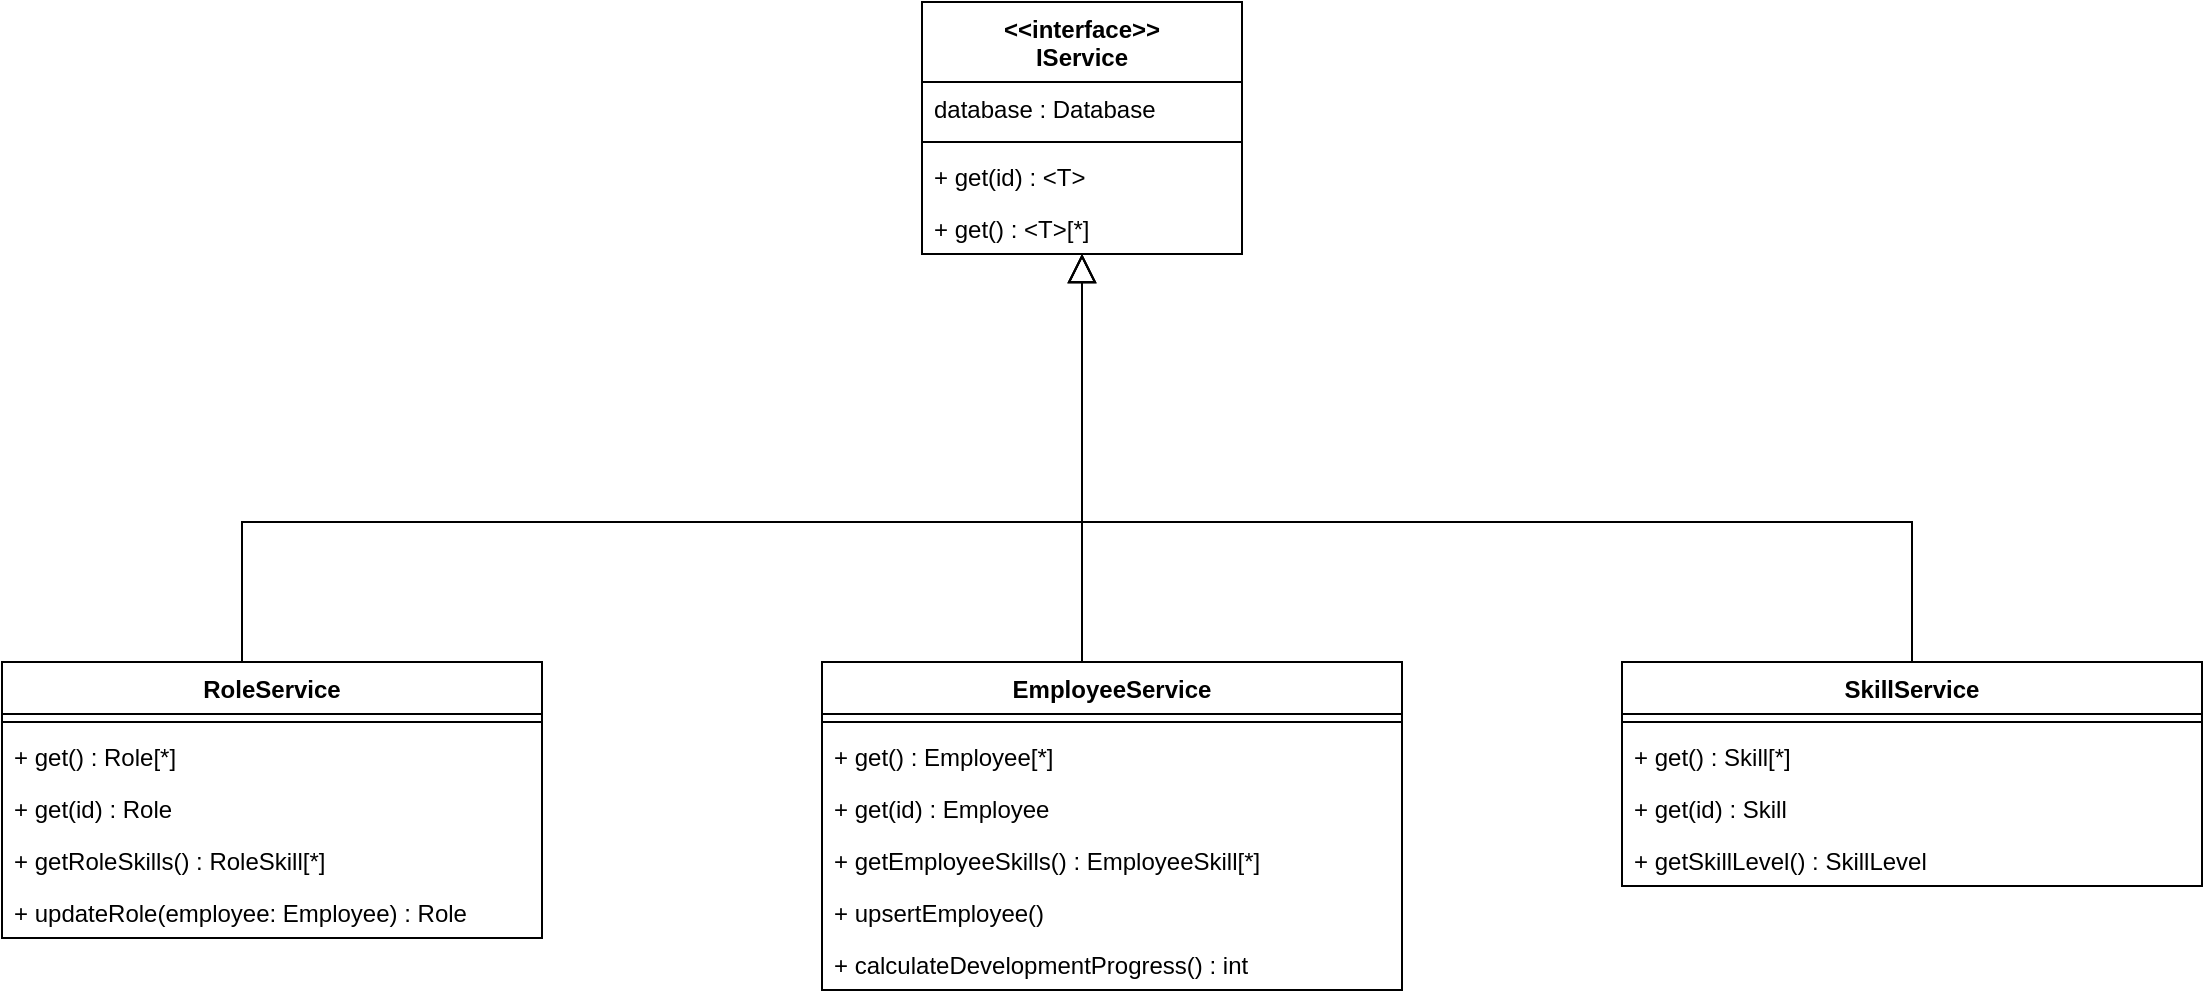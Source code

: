 <mxfile version="13.9.7" type="github">
  <diagram id="Ztgsr2mtBIRvW5Vl2Fyj" name="Page-1">
    <mxGraphModel dx="1201" dy="3052" grid="1" gridSize="10" guides="1" tooltips="1" connect="1" arrows="1" fold="1" page="1" pageScale="1" pageWidth="1654" pageHeight="2336" math="0" shadow="0">
      <root>
        <mxCell id="0" />
        <mxCell id="1" parent="0" />
        <mxCell id="s304uV8dfxxNt7fJ2ZTq-32" style="edgeStyle=orthogonalEdgeStyle;rounded=0;orthogonalLoop=1;jettySize=auto;html=1;endArrow=block;endFill=0;endSize=12;" edge="1" parent="1" source="s304uV8dfxxNt7fJ2ZTq-1" target="s304uV8dfxxNt7fJ2ZTq-35">
          <mxGeometry relative="1" as="geometry">
            <mxPoint x="580" y="-1916" as="targetPoint" />
            <Array as="points">
              <mxPoint x="1005" y="-1780" />
              <mxPoint x="590" y="-1780" />
            </Array>
          </mxGeometry>
        </mxCell>
        <mxCell id="s304uV8dfxxNt7fJ2ZTq-1" value="SkillService" style="swimlane;fontStyle=1;align=center;verticalAlign=top;childLayout=stackLayout;horizontal=1;startSize=26;horizontalStack=0;resizeParent=1;resizeParentMax=0;resizeLast=0;collapsible=1;marginBottom=0;" vertex="1" parent="1">
          <mxGeometry x="860" y="-1710" width="290" height="112" as="geometry" />
        </mxCell>
        <mxCell id="s304uV8dfxxNt7fJ2ZTq-3" value="" style="line;strokeWidth=1;fillColor=none;align=left;verticalAlign=middle;spacingTop=-1;spacingLeft=3;spacingRight=3;rotatable=0;labelPosition=right;points=[];portConstraint=eastwest;" vertex="1" parent="s304uV8dfxxNt7fJ2ZTq-1">
          <mxGeometry y="26" width="290" height="8" as="geometry" />
        </mxCell>
        <mxCell id="s304uV8dfxxNt7fJ2ZTq-5" value="+ get() : Skill[*]" style="text;strokeColor=none;fillColor=none;align=left;verticalAlign=top;spacingLeft=4;spacingRight=4;overflow=hidden;rotatable=0;points=[[0,0.5],[1,0.5]];portConstraint=eastwest;" vertex="1" parent="s304uV8dfxxNt7fJ2ZTq-1">
          <mxGeometry y="34" width="290" height="26" as="geometry" />
        </mxCell>
        <mxCell id="s304uV8dfxxNt7fJ2ZTq-42" value="+ get(id) : Skill" style="text;strokeColor=none;fillColor=none;align=left;verticalAlign=top;spacingLeft=4;spacingRight=4;overflow=hidden;rotatable=0;points=[[0,0.5],[1,0.5]];portConstraint=eastwest;" vertex="1" parent="s304uV8dfxxNt7fJ2ZTq-1">
          <mxGeometry y="60" width="290" height="26" as="geometry" />
        </mxCell>
        <mxCell id="s304uV8dfxxNt7fJ2ZTq-6" value="+ getSkillLevel() : SkillLevel" style="text;strokeColor=none;fillColor=none;align=left;verticalAlign=top;spacingLeft=4;spacingRight=4;overflow=hidden;rotatable=0;points=[[0,0.5],[1,0.5]];portConstraint=eastwest;" vertex="1" parent="s304uV8dfxxNt7fJ2ZTq-1">
          <mxGeometry y="86" width="290" height="26" as="geometry" />
        </mxCell>
        <mxCell id="s304uV8dfxxNt7fJ2ZTq-30" style="edgeStyle=orthogonalEdgeStyle;rounded=0;orthogonalLoop=1;jettySize=auto;html=1;endArrow=block;endFill=0;endSize=12;" edge="1" parent="1" source="s304uV8dfxxNt7fJ2ZTq-17" target="s304uV8dfxxNt7fJ2ZTq-35">
          <mxGeometry relative="1" as="geometry">
            <mxPoint x="580" y="-1916" as="targetPoint" />
            <Array as="points">
              <mxPoint x="170" y="-1780" />
              <mxPoint x="590" y="-1780" />
            </Array>
          </mxGeometry>
        </mxCell>
        <mxCell id="s304uV8dfxxNt7fJ2ZTq-17" value="RoleService" style="swimlane;fontStyle=1;align=center;verticalAlign=top;childLayout=stackLayout;horizontal=1;startSize=26;horizontalStack=0;resizeParent=1;resizeParentMax=0;resizeLast=0;collapsible=1;marginBottom=0;" vertex="1" parent="1">
          <mxGeometry x="50" y="-1710" width="270" height="138" as="geometry" />
        </mxCell>
        <mxCell id="s304uV8dfxxNt7fJ2ZTq-18" value="" style="line;strokeWidth=1;fillColor=none;align=left;verticalAlign=middle;spacingTop=-1;spacingLeft=3;spacingRight=3;rotatable=0;labelPosition=right;points=[];portConstraint=eastwest;" vertex="1" parent="s304uV8dfxxNt7fJ2ZTq-17">
          <mxGeometry y="26" width="270" height="8" as="geometry" />
        </mxCell>
        <mxCell id="s304uV8dfxxNt7fJ2ZTq-19" value="+ get() : Role[*]" style="text;strokeColor=none;fillColor=none;align=left;verticalAlign=top;spacingLeft=4;spacingRight=4;overflow=hidden;rotatable=0;points=[[0,0.5],[1,0.5]];portConstraint=eastwest;" vertex="1" parent="s304uV8dfxxNt7fJ2ZTq-17">
          <mxGeometry y="34" width="270" height="26" as="geometry" />
        </mxCell>
        <mxCell id="s304uV8dfxxNt7fJ2ZTq-41" value="+ get(id) : Role" style="text;strokeColor=none;fillColor=none;align=left;verticalAlign=top;spacingLeft=4;spacingRight=4;overflow=hidden;rotatable=0;points=[[0,0.5],[1,0.5]];portConstraint=eastwest;" vertex="1" parent="s304uV8dfxxNt7fJ2ZTq-17">
          <mxGeometry y="60" width="270" height="26" as="geometry" />
        </mxCell>
        <mxCell id="s304uV8dfxxNt7fJ2ZTq-29" value="+ getRoleSkills() : RoleSkill[*]" style="text;strokeColor=none;fillColor=none;align=left;verticalAlign=top;spacingLeft=4;spacingRight=4;overflow=hidden;rotatable=0;points=[[0,0.5],[1,0.5]];portConstraint=eastwest;" vertex="1" parent="s304uV8dfxxNt7fJ2ZTq-17">
          <mxGeometry y="86" width="270" height="26" as="geometry" />
        </mxCell>
        <mxCell id="s304uV8dfxxNt7fJ2ZTq-20" value="+ updateRole(employee: Employee) : Role" style="text;strokeColor=none;fillColor=none;align=left;verticalAlign=top;spacingLeft=4;spacingRight=4;overflow=hidden;rotatable=0;points=[[0,0.5],[1,0.5]];portConstraint=eastwest;" vertex="1" parent="s304uV8dfxxNt7fJ2ZTq-17">
          <mxGeometry y="112" width="270" height="26" as="geometry" />
        </mxCell>
        <mxCell id="s304uV8dfxxNt7fJ2ZTq-31" style="edgeStyle=orthogonalEdgeStyle;rounded=0;orthogonalLoop=1;jettySize=auto;html=1;endArrow=block;endFill=0;endSize=12;" edge="1" parent="1" source="s304uV8dfxxNt7fJ2ZTq-21" target="s304uV8dfxxNt7fJ2ZTq-35">
          <mxGeometry relative="1" as="geometry">
            <mxPoint x="580" y="-1916" as="targetPoint" />
            <Array as="points">
              <mxPoint x="590" y="-1900" />
              <mxPoint x="590" y="-1900" />
            </Array>
          </mxGeometry>
        </mxCell>
        <mxCell id="s304uV8dfxxNt7fJ2ZTq-21" value="EmployeeService" style="swimlane;fontStyle=1;align=center;verticalAlign=top;childLayout=stackLayout;horizontal=1;startSize=26;horizontalStack=0;resizeParent=1;resizeParentMax=0;resizeLast=0;collapsible=1;marginBottom=0;" vertex="1" parent="1">
          <mxGeometry x="460" y="-1710" width="290" height="164" as="geometry" />
        </mxCell>
        <mxCell id="s304uV8dfxxNt7fJ2ZTq-22" value="" style="line;strokeWidth=1;fillColor=none;align=left;verticalAlign=middle;spacingTop=-1;spacingLeft=3;spacingRight=3;rotatable=0;labelPosition=right;points=[];portConstraint=eastwest;" vertex="1" parent="s304uV8dfxxNt7fJ2ZTq-21">
          <mxGeometry y="26" width="290" height="8" as="geometry" />
        </mxCell>
        <mxCell id="s304uV8dfxxNt7fJ2ZTq-40" value="+ get() : Employee[*]" style="text;strokeColor=none;fillColor=none;align=left;verticalAlign=top;spacingLeft=4;spacingRight=4;overflow=hidden;rotatable=0;points=[[0,0.5],[1,0.5]];portConstraint=eastwest;" vertex="1" parent="s304uV8dfxxNt7fJ2ZTq-21">
          <mxGeometry y="34" width="290" height="26" as="geometry" />
        </mxCell>
        <mxCell id="s304uV8dfxxNt7fJ2ZTq-23" value="+ get(id) : Employee" style="text;strokeColor=none;fillColor=none;align=left;verticalAlign=top;spacingLeft=4;spacingRight=4;overflow=hidden;rotatable=0;points=[[0,0.5],[1,0.5]];portConstraint=eastwest;" vertex="1" parent="s304uV8dfxxNt7fJ2ZTq-21">
          <mxGeometry y="60" width="290" height="26" as="geometry" />
        </mxCell>
        <mxCell id="s304uV8dfxxNt7fJ2ZTq-24" value="+ getEmployeeSkills() : EmployeeSkill[*]" style="text;strokeColor=none;fillColor=none;align=left;verticalAlign=top;spacingLeft=4;spacingRight=4;overflow=hidden;rotatable=0;points=[[0,0.5],[1,0.5]];portConstraint=eastwest;" vertex="1" parent="s304uV8dfxxNt7fJ2ZTq-21">
          <mxGeometry y="86" width="290" height="26" as="geometry" />
        </mxCell>
        <mxCell id="s304uV8dfxxNt7fJ2ZTq-28" value="+ upsertEmployee()" style="text;strokeColor=none;fillColor=none;align=left;verticalAlign=top;spacingLeft=4;spacingRight=4;overflow=hidden;rotatable=0;points=[[0,0.5],[1,0.5]];portConstraint=eastwest;" vertex="1" parent="s304uV8dfxxNt7fJ2ZTq-21">
          <mxGeometry y="112" width="290" height="26" as="geometry" />
        </mxCell>
        <mxCell id="s304uV8dfxxNt7fJ2ZTq-26" value="+ calculateDevelopmentProgress() : int" style="text;strokeColor=none;fillColor=none;align=left;verticalAlign=top;spacingLeft=4;spacingRight=4;overflow=hidden;rotatable=0;points=[[0,0.5],[1,0.5]];portConstraint=eastwest;" vertex="1" parent="s304uV8dfxxNt7fJ2ZTq-21">
          <mxGeometry y="138" width="290" height="26" as="geometry" />
        </mxCell>
        <mxCell id="s304uV8dfxxNt7fJ2ZTq-35" value="&lt;&lt;interface&gt;&gt;&#xa;IService" style="swimlane;fontStyle=1;align=center;verticalAlign=top;childLayout=stackLayout;horizontal=1;startSize=40;horizontalStack=0;resizeParent=1;resizeParentMax=0;resizeLast=0;collapsible=1;marginBottom=0;" vertex="1" parent="1">
          <mxGeometry x="510" y="-2040" width="160" height="126" as="geometry" />
        </mxCell>
        <mxCell id="s304uV8dfxxNt7fJ2ZTq-36" value="database : Database" style="text;strokeColor=none;fillColor=none;align=left;verticalAlign=top;spacingLeft=4;spacingRight=4;overflow=hidden;rotatable=0;points=[[0,0.5],[1,0.5]];portConstraint=eastwest;" vertex="1" parent="s304uV8dfxxNt7fJ2ZTq-35">
          <mxGeometry y="40" width="160" height="26" as="geometry" />
        </mxCell>
        <mxCell id="s304uV8dfxxNt7fJ2ZTq-37" value="" style="line;strokeWidth=1;fillColor=none;align=left;verticalAlign=middle;spacingTop=-1;spacingLeft=3;spacingRight=3;rotatable=0;labelPosition=right;points=[];portConstraint=eastwest;" vertex="1" parent="s304uV8dfxxNt7fJ2ZTq-35">
          <mxGeometry y="66" width="160" height="8" as="geometry" />
        </mxCell>
        <mxCell id="s304uV8dfxxNt7fJ2ZTq-38" value="+ get(id) : &lt;T&gt;" style="text;strokeColor=none;fillColor=none;align=left;verticalAlign=top;spacingLeft=4;spacingRight=4;overflow=hidden;rotatable=0;points=[[0,0.5],[1,0.5]];portConstraint=eastwest;" vertex="1" parent="s304uV8dfxxNt7fJ2ZTq-35">
          <mxGeometry y="74" width="160" height="26" as="geometry" />
        </mxCell>
        <mxCell id="s304uV8dfxxNt7fJ2ZTq-39" value="+ get() : &lt;T&gt;[*]" style="text;strokeColor=none;fillColor=none;align=left;verticalAlign=top;spacingLeft=4;spacingRight=4;overflow=hidden;rotatable=0;points=[[0,0.5],[1,0.5]];portConstraint=eastwest;" vertex="1" parent="s304uV8dfxxNt7fJ2ZTq-35">
          <mxGeometry y="100" width="160" height="26" as="geometry" />
        </mxCell>
      </root>
    </mxGraphModel>
  </diagram>
</mxfile>
